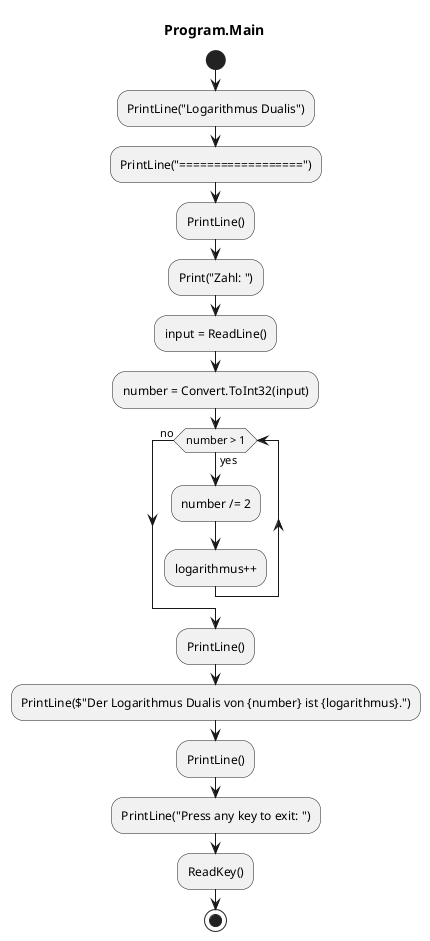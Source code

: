 @startuml Program.Main
title Program.Main
start
:PrintLine("Logarithmus Dualis");
:PrintLine("==================");
:PrintLine();
:Print("Zahl: ");
:input = ReadLine();
:number = Convert.ToInt32(input);
while (number > 1) is (yes)
    :number /= 2;
    :logarithmus++;
endwhile (no)
:PrintLine();
:PrintLine($"Der Logarithmus Dualis von {number} ist {logarithmus}.");
:PrintLine();
:PrintLine("Press any key to exit: ");
:ReadKey();
stop
@enduml
